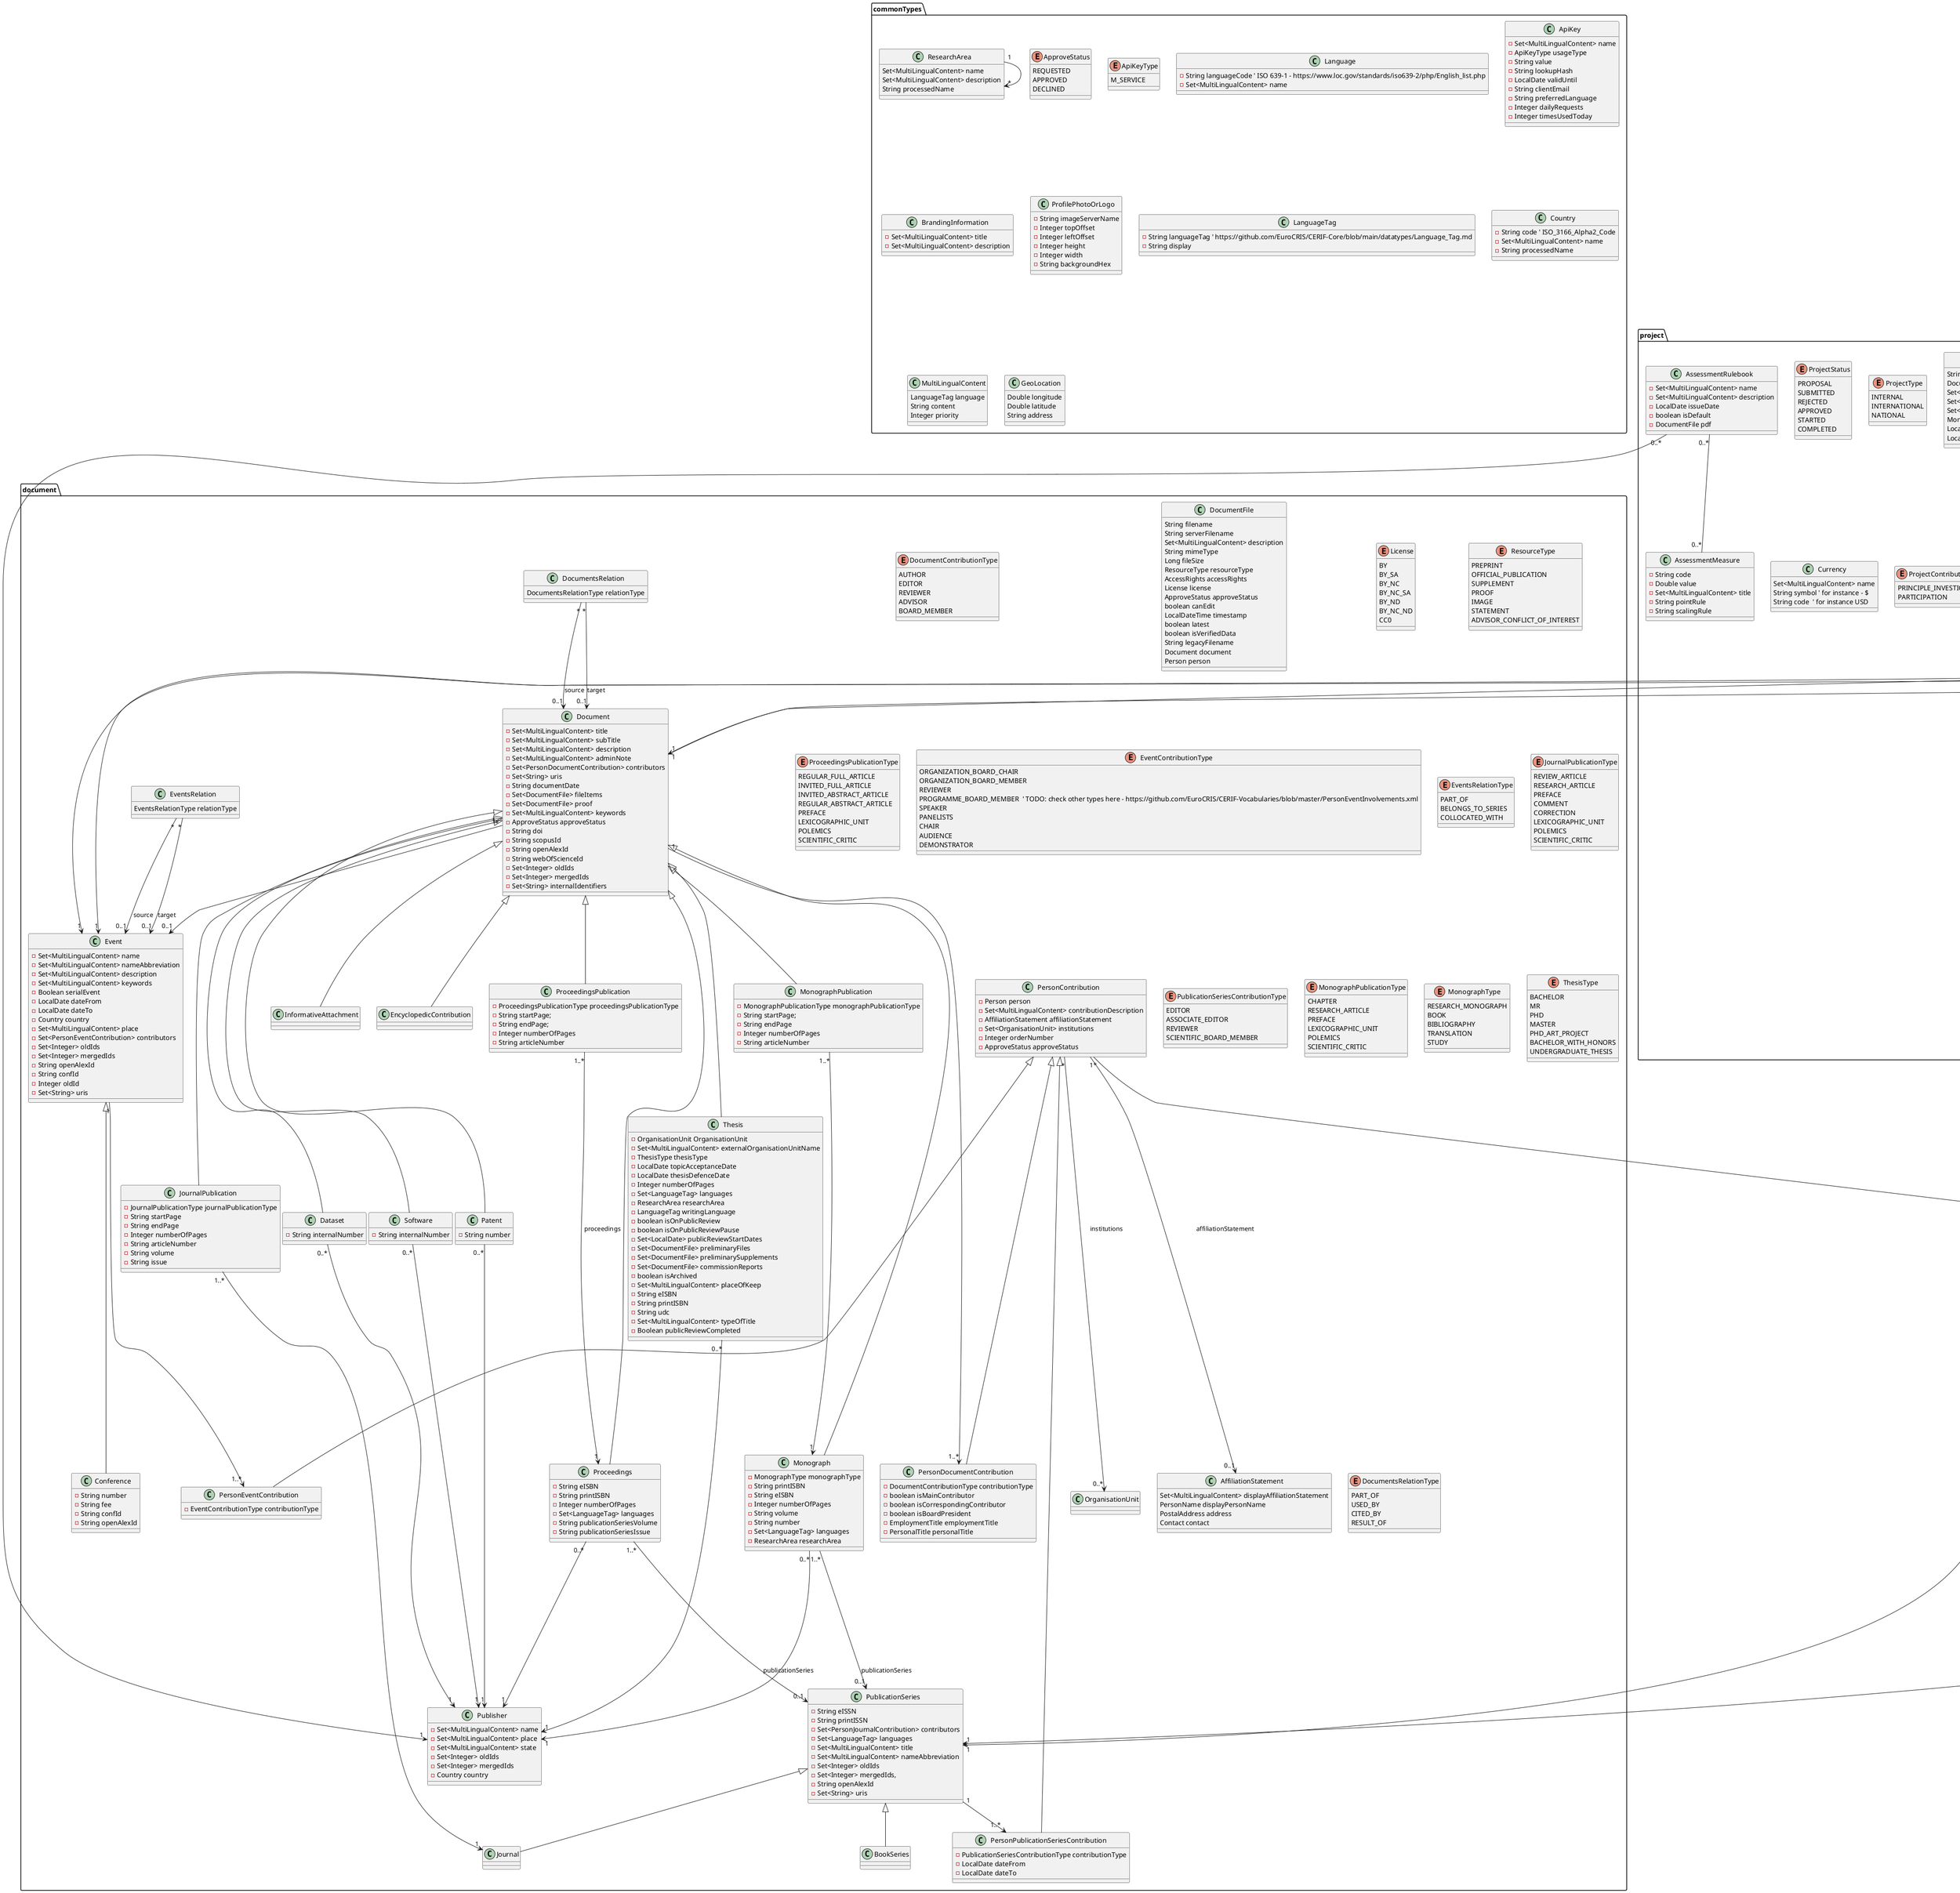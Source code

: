 @startuml teslaris

package commonTypes {

  enum ApproveStatus {
    REQUESTED
    APPROVED
    DECLINED
  }

  enum ApiKeyType {
      M_SERVICE
  }

  class Language {
    -String languageCode ' ISO 639-1 - https://www.loc.gov/standards/iso639-2/php/English_list.php
    -Set<MultiLingualContent> name
  }

  class ApiKey {
    -Set<MultiLingualContent> name
    -ApiKeyType usageType
    -String value
    -String lookupHash
    -LocalDate validUntil
    -String clientEmail
    -String preferredLanguage
    -Integer dailyRequests
    -Integer timesUsedToday
  }

  class BrandingInformation {
    -Set<MultiLingualContent> title
    -Set<MultiLingualContent> description
  }

  class ProfilePhotoOrLogo {
    -String imageServerName
    -Integer topOffset
    -Integer leftOffset
    -Integer height
    -Integer width
    -String backgroundHex
  }

  !startsub Language_Tag
    class LanguageTag {
      -String languageTag ' https://github.com/EuroCRIS/CERIF-Core/blob/main/datatypes/Language_Tag.md
      -String display
    }
  !endsub

  class Country {
    -String code ' ISO_3166_Alpha2_Code
    -Set<MultiLingualContent> name
    -String processedName
  }

  !startsub Multilingual_Content
    class MultiLingualContent {
      LanguageTag language
      String content
      Integer priority
    }
  !endsub

  class GeoLocation {
    Double longitude
    Double latitude
    String address
  }

  class ResearchArea {
    Set<MultiLingualContent> name
    Set<MultiLingualContent> description
    String processedName
  }
  ResearchArea "1" --> "*" ResearchArea
}


package user {
  enum UserRole {
    ADMIN
    RESEARCHER
    INSTITUTIONAL_EDITOR
    COMMISSION
    VICE_DEAN_FOR_SCIENCE
    INSTITUTIONAL_LIBRARIAN
    HEAD_OF_LIBRARY
    PROMOTION_REGISTRY_ADMINISTRATOR
  }

  enum UserNotificationPeriod {
      DAILY
      WEEKLY
      NEVER
  }

  class Privilege {
    -String name
  }

  class Authority {
    -String name
    -Set<Privilege> privileges
  }

  class User {
    -String email
    -String password
    -String note
    -Stirng firstname
    -Stirng lastname
    -boolean locked
    -boolean canTakeRole
    -LanguageTag preferedUILanguage
    -LanguageTag preferredReferenceCataloguingLanguage
    -Authority authority
    -Person person
    -OrganisationUnit OrganisationUnit
    -Commission commission
    -UserNotificationPeriod userNotificationPeriod
  }

  class UserAccountActivation {
    -String activationToken
  }
  UserActivation -> User

  class EmailUpdateRequest {
    -String emailUpdateToken
    -String newEmailAddress
  }
  EmailUpdateRequest -> User

  class RefreshToken {
    -String refreshTokenValue
  }
  RefreshToken -> User
}


package person {

!startsub Person
  class Person {
    -PersonName name
    -Set<PersonName> otherNames
    +String name()
    -Set<Involvement> involvements
    -Set<ExpertiseOrSkill> expertisesAndSkills
    -Set<Prize> prizes
    -Set<MultiLingualContent> biography
    -Set<MultiLingualContent> keyword
    -String apvnt
    -String eCrisId
    -String eNaukaId
    -String orcid
    -String scopusAuthorId
    -String openAlexId
    -String webOfScienceResearcherId
    -Set<Integer> oldIds
    -Set<Integer> mergedIds
    -Set<ResearchArea> researchAreas
    -ApproveStatus approveStatus
  }
!endsub

  class PersonName {
    -String firstname
    -String otherName
    -String lastname
    -LocalDate dateFrom
    -LocalDate dateTo
  }

  class PersonalInfo {
    -LocalDate localBirth
    -String placeOfBrith
    -Sex sex
    -PostalAddress postalAddress
    -Contact contact
  }

  class Contact {
      -String contactEmail
      -String phoneNumber
  }

  class PostalAddress {
     -Country country
     -Set<MultiLingualContent> streetAndNumber
     -Set<MultiLingualContent> city
  }

  class Involvement {
    -LocalDate dateFrom
    -LocalDate dateTo
    -ApproveStatus approveStatus
    -Set<DocumentFile> proofs
    -InvolvementType involvementType
    -Set<MultiLingualContent> affiliationStatement
    ' an entity OrganisationUnit can be linked with Involvement, or it should be only specified in affiliationStatement
    ' it means if I studied in Germany, that institution record wouldn't be created in the database, it will be only specified in affiliationStatement
  }

  enum InvolvementType {
      STUDIED_AT
      COMPLETED_COURSE_AT
      POSTDOC_AT
      MEMBER_OF
      EMPLOYED_AT
      HIRED_BY ' or selfemployed
  }

  Involvement "*" --> "1" Person : personInvolved
  Involvement "*" --> "0..1" OrganisationUnit : organisationUnit


  class Education extends Involvement {
    -Set<MultiLingualContent> thesisTitle
    -Set<MultiLingualContent> title
    -Set<MultiLingualContent> shortTitle
  }

  class Employment extends Involvement {
    -EmploymentPosition employmentPosition
    -Set<MultiLingualContent> role
  }

  enum EmploymentPosition {
    SCIENTIFIC_ADVISOR
    ASSISTANT_TRAINEE
    EXPERT_ASSOCIATE
    ASSISTANT
    SENIOR_EXPERT_ASSOCIATE
    INSTRUCTOR
    EXPERT_ADVISOR
    COLLABORATOR
    SENIOR_INSTRUCTOR
    TEACHER
    TEACHER_OF_FOREIGN_LANGUAGES_AND_SKILLS
    RESEARCHER
    PROFESSOR_ENGINEER_HABILITATED
    ASSISTANT_WITH_MASTER
    ASSISTANT_WITH_MAGISTRATE
    ASSISTANT_WITH_DOCTORATE
    LECTURER
    SENIOR_LECTURER
    PROFESSOR_OF_VOCATIONAL_STUDIES
    ASSISTANT_PROFESSOR
    ASSOCIATE_PROFESSOR
    TEACHING_ASSISTANT
    FULL_PROFESSOR
    PROFESSOR_EMERITUS
    RETIRED_PROFESSOR
    RESEARCH_TRAINEE
    RESEARCH_ASSOCIATE
    SCIENTIFIC_COLLABORATOR
    SENIOR_SCIENTIFIC_COLLABORATOR
    TEACHING_ASSOCIATE
  }

  class Membership extends Involvement {
      -Set<MultiLingualContent> contributionDescription
      -Set<MultiLingualContent> role
  }

  class ExpertiseOrSkill {
    Set<MultiLingualContent> name
    Set<MultiLingualContent> description
    Set<DocumentFile> proofs
  }

  ExpertiseOrSkill "*" --> "1" Person : person

  class LanguageKnowledge extends ExpertiseOrSkill {
      Language language
    '  int speakingLevel
    '  int readingLevel
    '  int writingLevel
  }
  ' the another example of expertise might be usage of some complex piece of equipment

  class Prize {
    Set<MultiLingualContent> title
    Set<MultiLingualContent> description
    Set<DocumentFile> proofs
    LocalDate date
  }

  Prize "*" --> "1" Person : person

  enum Sex {
    MALE
    FEMALE
  }

}

package institution {
  !startsub Organisation_Unit
    class OrganisationUnit {
      -Set<MultiLingualContent> name
      -String nameAbbreviation
      -Set<MultiLingualContent> keyword
      -Set<ResearchArea> researchAreas
      -GeoLocation location
      -ApproveStatus approveStatus
      -Set<Integer> oldIds
      -Set<Integer> mergedIds
      -String scopusAfid
      -String openAlexId
      -String ror
      -Contact contact
      -Set<String> uris
    }
  !endsub

  OrganisationUnitsRelation "*" --> "0..1" OrganisationUnit : sourceOrganisationUnit
  OrganisationUnitsRelation "*" --> "0..1" OrganisationUnit : targetOrganisationUnit

  class InstitutionDefaultSubmissionContent {
    -Set<MultiLingualContent> placeOfKeep
    -Set<MultiLingualContent> typeOfTitle
  }

  InstitutionDefaultSubmissionContent "0..1" --> "1" OrganisationUnit : institution

  class OrganisationUnitsRelation {
    Set<MultiLingualContent> sourceAffiliationStatement
    Set<MultiLingualContent> targetAffiliationStatement
    OrganisationUnitRelationType relationType
    LocalDate dateFrom
    LocalDate dateTo
    ApproveStatus approveStatus
    Set<DocumentFile> proofs
  }

  class OrganisationUnitTrustConfiguration {
    -Boolean trustNewPublications
    -Boolean trustNewPublications
  }
  OrganisationUnitTrustConfiguration --> OrganisationUnit

  enum OrganisationUnitsRelationType {
    BELONGS_TO
    MEMBER_OF
  }

}

package document {

  !startsub Person_Contribution
    enum DocumentContributionType {
      AUTHOR
      EDITOR
      REVIEWER
      ADVISOR
      BOARD_MEMBER
    }
  !endsub

  class Publisher {
    -Set<MultiLingualContent> name
    -Set<MultiLingualContent> place
    -Set<MultiLingualContent> state
    -Set<Integer> oldIds
    -Set<Integer> mergedIds
    -Country country
  }

  !startsub Person_Contribution
    class PersonContribution {
      -Person person
      -Set<MultiLingualContent> contributionDescription
      -AffiliationStatement affiliationStatement
      -Set<OrganisationUnit> institutions
      -Integer orderNumber
      -ApproveStatus approveStatus
      ' TODO: maybe we need here a new enumeration, whether contribution is claimed or not by author
    }

    PersonContribution "*" --> "0..*" OrganisationUnit : institutions
    PersonContribution "*" --> "1" Person : person
    PersonContribution "1" --> "0..1" AffiliationStatement : affiliationStatement
  !endsub

  !startsub Person_Contribution
    class AffiliationStatement {
      Set<MultiLingualContent> displayAffiliationStatement
      PersonName displayPersonName
      PostalAddress address
      Contact contact
    }
  !endsub

  !startsub Person_Document_Contribution
    class PersonDocumentContribution extends PersonContribution {
      -DocumentContributionType contributionType
      -boolean isMainContributor
      -boolean isCorrespondingContributor
      -boolean isBoardPresident
      -EmploymentTitle employmentTitle
      -PersonalTitle personalTitle
    }
  !endsub

  !startsub Person_Contribution
    class DocumentFile {
      String filename
      String serverFilename
      Set<MultiLingualContent> description
      String mimeType
      Long fileSize
      ResourceType resourceType
      AccessRights accessRights
      License license
      ApproveStatus approveStatus
      boolean canEdit
      LocalDateTime timestamp
      boolean latest
      boolean isVerifiedData
      String legacyFilename
      Document document
      Person person
    }
  !endsub

  enum License {
    BY
    BY_SA
    BY_NC
    BY_NC_SA
    BY_ND
    BY_NC_ND
    CC0
  }

  enum ResourceType {
    PREPRINT
    OFFICIAL_PUBLICATION
    SUPPLEMENT
    PROOF
    IMAGE
    STATEMENT
    ADVISOR_CONFLICT_OF_INTEREST
  }

  !startsub Document
    class Document {
      -Set<MultiLingualContent> title
      -Set<MultiLingualContent> subTitle
      -Set<MultiLingualContent> description
      -Set<MultiLingualContent> adminNote
      -Set<PersonDocumentContribution> contributors
      -Set<String> uris
      -String documentDate
      -Set<DocumentFile> fileItems
      -Set<DocumentFile> proof
      -Set<MultiLingualContent> keywords
      -ApproveStatus approveStatus
      -String doi
      -String scopusId
      -String openAlexId
      -String webOfScienceId
      -Set<Integer> oldIds
      -Set<Integer> mergedIds
      -Set<String> internalIdentifiers
    }
  !endsub

  class ProceedingsPublication extends Document {
    -ProceedingsPublicationType proceedingsPublicationType
    -String startPage;
    -String endPage;
    -Integer numberOfPages
    -String articleNumber
  }

  enum ProceedingsPublicationType {
      REGULAR_FULL_ARTICLE
      INVITED_FULL_ARTICLE
      INVITED_ABSTRACT_ARTICLE
      REGULAR_ABSTRACT_ARTICLE
      PREFACE
      LEXICOGRAPHIC_UNIT
      POLEMICS
      SCIENTIFIC_CRITIC
    }

  class Proceedings extends Document {
    -String eISBN
    -String printISBN
    -Integer numberOfPages
    -Set<LanguageTag> languages
    -String publicationSeriesVolume
    -String publicationSeriesIssue
  }

  class Conference extends Event{
    -String number
    -String fee
    -String confId
    -String openAlexId
  }

  !startsub Event
    class Event {
      -Set<MultiLingualContent> name
      -Set<MultiLingualContent> nameAbbreviation
      -Set<MultiLingualContent> description
      -Set<MultiLingualContent> keywords
      -Boolean serialEvent
      -LocalDate dateFrom
      -LocalDate dateTo
      -Country country
      -Set<MultiLingualContent> place
      -Set<PersonEventContribution> contributors
      -Set<Integer> oldIds
      -Set<Integer> mergedIds
      -String openAlexId
      -String confId
      -Integer oldId
      -Set<String> uris
    }
  !endsub

  enum EventContributionType {
     ORGANIZATION_BOARD_CHAIR
     ORGANIZATION_BOARD_MEMBER
     REVIEWER
     PROGRAMME_BOARD_MEMBER  ' TODO: check other types here - https://github.com/EuroCRIS/CERIF-Vocabularies/blob/master/PersonEventInvolvements.xml
     SPEAKER
     PANELISTS
     CHAIR
     AUDIENCE
     DEMONSTRATOR
  }

  class PersonEventContribution extends PersonContribution {
     -EventContributionType contributionType
  }

  EventsRelation "*" --> "0..1" Event : source
  EventsRelation "*" --> "0..1" Event : target

  class EventsRelation {
    EventsRelationType relationType
  }


  enum EventsRelationType {
    PART_OF
' the relation type above is used to link one event which is part of the another event (for instance, workshop at a conference)
    BELONGS_TO_SERIES
' the relation type above is used to link an event occurence (conference, for instance ICIST 2023) with event series (event with data property serialEvent=true, for instance ICIST)
    COLLOCATED_WITH
' the relation type above is used to link two events organized together
  }

  ProceedingsPublication "1..*" --> "1" Proceedings : proceedings
' Proceedings "1..*" --> "1" Conference the relation below should replace this one. However, the conference should have one or more linked proceedings,
' but also any event (for instance plenary presentation is an event which is part of conference) could have linked documents (presentation, dataset, etc.)

  !startsub Document
    Document "*" --> "0..1" Event
    Document "1" --> "1..*" PersonDocumentContribution
  !endsub

  Proceedings "1..*" --> "0..1" PublicationSeries : publicationSeries

  !startsub Journal_Publication
    class JournalPublication extends Document {
      -JournalPublicationType journalPublicationType
      -String startPage
      -String endPage
      -Integer numberOfPages
      -String articleNumber
      -String volume
      -String issue
    }
  !endsub

  enum JournalPublicationType {
      REVIEW_ARTICLE
      RESEARCH_ARTICLE
      PREFACE
      COMMENT
      CORRECTION
      LEXICOGRAPHIC_UNIT
      POLEMICS
      SCIENTIFIC_CRITIC
    }

  class PublicationSeries {
    -String eISSN
    -String printISSN
    -Set<PersonJournalContribution> contributors
    -Set<LanguageTag> languages
    -Set<MultiLingualContent> title
    -Set<MultiLingualContent> nameAbbreviation
    -Set<Integer> oldIds
    -Set<Integer> mergedIds,
    -String openAlexId
    -Set<String> uris
  }

  class Journal extends PublicationSeries {
  }

  class BookSeries extends PublicationSeries {
    ' for instance https://www.springer.com/gp/computer-science/lncs
  }

  class PersonPublicationSeriesContribution extends PersonContribution {
    -PublicationSeriesContributionType contributionType
    -LocalDate dateFrom
    -LocalDate dateTo
  }

  enum PublicationSeriesContributionType {
    EDITOR
    ASSOCIATE_EDITOR
    REVIEWER
    SCIENTIFIC_BOARD_MEMBER
  }

  JournalPublication "1..*" --> "1" Journal

  class MonographPublication extends Document {
    -MonographPublicationType monographPublicationType
    -String startPage;
	-String endPage
    -Integer numberOfPages
    -String articleNumber
  }

  enum MonographPublicationType {
      CHAPTER
      RESEARCH_ARTICLE
      PREFACE
      LEXICOGRAPHIC_UNIT
      POLEMICS
      SCIENTIFIC_CRITIC
    }

  class Monograph extends Document {
    -MonographType monographType
    -String printISBN
    -String eISBN
    -Integer numberOfPages
    -String volume
    ' volume and number are defined only in the case publicationSeries is defined.
    ' We can even model that with link entity PublicationToPublicationSeriesRelation (with volume and number)
    -String number
    -Set<LanguageTag> languages
    -ResearchArea researchArea
  }

  enum MonographType {
        RESEARCH_MONOGRAPH
        BOOK
        BIBLIOGRAPHY
        TRANSLATION
        STUDY
      }

  Monograph "1..*" --> "0..1" PublicationSeries : publicationSeries

  MonographPublication "1..*" --> "1" Monograph

  class Patent extends Document {
    -String number
  }

  class InformativeAttachment extends Document {
  }

  class EncyclopedicContribution extends Document {
  }

  class Thesis extends Document {
    -OrganisationUnit OrganisationUnit
    -Set<MultiLingualContent> externalOrganisationUnitName
    -ThesisType thesisType
    -LocalDate topicAcceptanceDate
    -LocalDate thesisDefenceDate
    -Integer numberOfPages
    -Set<LanguageTag> languages
    -ResearchArea researchArea
    -LanguageTag writingLanguage
    -boolean isOnPublicReview
    -boolean isOnPublicReviewPause
    -Set<LocalDate> publicReviewStartDates
    -Set<DocumentFile> preliminaryFiles
    -Set<DocumentFile> preliminarySupplements
    -Set<DocumentFile> commissionReports
    -boolean isArchived
    -Set<MultiLingualContent> placeOfKeep
    -String eISBN
    -String printISBN
    -String udc
    -Set<MultiLingualContent> typeOfTitle
    -Boolean publicReviewCompleted
  }

  class Dataset extends Document {
    -String internalNumber
  }

  class Software extends Document {
    -String internalNumber
  }

  enum ThesisType {
    BACHELOR
    MR
    PHD
    MASTER
    PHD_ART_PROJECT
    BACHELOR_WITH_HONORS
    UNDERGRADUATE_THESIS
  }

  PublicationSeries "1" --> "1..*" PersonPublicationSeriesContribution
  Event "1" --> "1..*" PersonEventContribution
  Thesis "0..*" --> "1" Publisher
  Monograph "0..*" --> "1" Publisher
  Proceedings "0..*" --> "1" Publisher
  Patent "0..*" --> "1" Publisher
  Dataset "0..*" --> "1" Publisher
  Software "0..*" --> "1" Publisher

  DocumentsRelation "*" --> "0..1" Document : source
  DocumentsRelation "*" --> "0..1" Document : target

  class DocumentsRelation {
    DocumentsRelationType relationType
  }

  enum DocumentsRelationType {
    PART_OF
    USED_BY
    CITED_BY
    RESULT_OF
  }

}

package project {

  class Project {
    Set<MultiLingualContent> name
    Set<MultiLingualContent> description
    Set<MultiLingualContent> nameAbbreviation
    Set<MultiLingualContent> keywords
    Set<MultiLingualContent> adminNote
    Set<String> uris
    Set<PersonProjectContribution> contributors
    Set<ProjectDocument> documents
    LocalDate dateFrom
    LocalDate dateTo
    Set<ProjectStatus> statuses
    ProjectType type
    Set<Funding> fundings
  }

  enum ProjectStatus {
    PROPOSAL
    SUBMITTED
    REJECTED
    APPROVED
    STARTED
    COMPLETED
  }

  enum ProjectType {
    INTERNAL
    INTERNATIONAL
    NATIONAL
  }

  class Funding {
    String fundingNumber
    DocumentFile agreement
    Set<MultiLingualContent> fundingCall
    Set<MultiLingualContent> fundingProgram
    Set<MultiLingualContent> fundingAgency
    MonetaryAmount grant
    LocalDate dateFrom
    LocalDate dateTo
  }

  class MonetaryAmount {
    double amount
    Currency currency
  }

  class Currency {
    Set<MultiLingualContent> name
    String symbol ' for instance - $
    String code  ' for instance USD
  }

  class PersonProjectContribution extends PersonContribution {
    ProjectContributionType contributionType
    LocalDate dateFrom
    LocalDate dateTo
  }

  enum ProjectContributionType {
    PRINCIPLE_INVESTIGATOR
    PARTICIPATION
  }

  ProjectsRelation "*" --> "1" Project : source
  ProjectsRelation "*" --> "1" Project : target

  class ProjectsRelation {
    ProjectsRelationType relationType
    LocalDate dateFrom
    LocalDate dateTo
  }


  enum ProjectsRelationType {
    PART_OF
    RESULT_OF
    PREDECESSOR
  }


  class ProjectDocument {
    Document document
    ProjectDocumentType relationType
  }


  enum ProjectDocumentType {
    REPORT
    RESULT
    USED
  }

  class AssessmentRulebook {
    -Set<MultiLingualContent> name
    -Set<MultiLingualContent> description
    -LocalDate issueDate
    -boolean isDefault
    -DocumentFile pdf
  }

  AssessmentRulebook "0..*" --> "1" Publisher

  AssessmentRulebook "0..*" -- "0..*" AssessmentMeasure

  class AssessmentMeasure {
    -String code
    ' M28b
    ' M22
    -Double value
    ' 2.5
    -Set<MultiLingualContent> title
    ' examples of Serbian rule book:
    ' Uređivanje istaknutog međunarodnog naučnog   M28b  2,5  2,5  2,5  2,5  časopisa (gost urednik) ili publikacije sa monografskim delima kategorije M14
    ' Autor rada u istaknutom međunarodnom časopisu
    -String pointRule
    -String scalingRule
  }

  class AssessmentClassification {
    -String code
    ' international journal
    ' leading international journal
    -Set<MultiLingualContent> title
    -String formalDescriptionOfRule
    ' rule is based on indicators and commission properties
    -Set<ApplicableEntityType> applicableTypes
  }

  enum ApplicableEntityType {
    MONOGRAPH
    EVENT
    DOCUMENT
    PERSON
    ORGANISATION_UNIT
    PUBLICATION_SERIES
    ALL
  }

  class Commission {
    MultiLingualContent description
    ' it might be description of the commission goal, for instance comission for promotion to higher position, or Faculty of Sciences commission, or national/Serbian ministry of science commission
    -Set<String> sources
    -LocalDate assessmentDateFrom
    -LocalDate assessmentDateTo
    -Set<Document> documentsForAssessment
    -Set<Person> personsForAssessment
    -Set<OrganisationUnit> organisationUnitsForAssessment
    -String formalDescriptionOfRule
    ' it additionally defining rules for automatic determination of assessment classification, for instance all research areas are taken into account and the best classification is taken into account
    ' we should consider whether researchAreas (inherited from OrganisationUnit), sources, assessmentDateFrom and assessmentDateTo can be specified through formal description
  }

  Commission "0..1 sourceCommission" --> "0..* relations" CommissionRelation

  class CommissionRelation {
    -ResultClaculationMethod resultCalculationMethod
    -Integer priority
  }

  CommissionRelation "0..*" --> "0..* targetCommission" Commission

  class CommissionReport {
    -String reportFileName
  }

  CommissionReport "0..*" --> "1" Commission

  class EntityAssessmentClassification {
    -LocalDateTime timestamp
    -Boolean manual
    -Integer classificationYear
  }

  EntityAssessmentClassification "0..*" --> "1" Commission
  EntityAssessmentClassification "0..*" --> "1" AssessmentClassification

  class DocumentAssessmentClassification extends EntityAssessmentClassification {
  }

  DocumentAssessmentClassification "0..*" --> "1" Document

  class EventAssessmentClassification extends EntityAssessmentClassification {
  }

  EventAssessmentClassification "0..*" --> "1" Event

  class PublicationSeriesAssessmentClassification extends EntityAssessmentClassification {
  }

  PublicationSeriesAssessmentClassification "0..*" --> "1" PublicationSeries

  class PersonAssessmentClassification extends EntityAssessmentClassification {
  }

  PersonAssessmentClassification "0..*" --> "1" Person

  class OrganisationUnitAssessmentClassification extends EntityAssessmentClassification {
  }

  OrganisationUnitAssessmentClassification "0..*" --> "1" OrganisationUnit

  class Indicator {
    -String code
    -Set<MultiLingualContent> title
    ' h-index
    ' two years impact factor (numeric value in PublicationSeries_Indicator - 1.138)
    ' two years impact factor position (number value in PublicationSeries_Indicator - 56, meaning a journal is 56th in the list according to two years impact factor )
    ' two years impact factor fraction (number value in PublicationSeries_Indicator - 0.17, meaning a journal belongs to 17% of the best journals in a research field)
    ' AMS journal (boolean value in PublicationSeries_Indicator, true - journal belongs to AMS list, false - not belongs to the list)
    ' etc.
    -Set<MultiLingualContent> description
    -AccessLevel accessLevel
    -Set<ApplicableEntityType> applicableTypes
    -IndicatorContentType contentType
  }

  class ExternalIndicatorConfiguration {
    -Boolean showAltmetric
    -Boolean showDimensions
    -Boolean showOpenCitations
    -Boolean showPlumX
    -Boolean showUnpaywall
  }

  ExternalIndicatorConfiguration "0..1" --> "1" OrganisationUnit

  enum AccessLevel {
    OPEN
    CLOSED
    ADMIN_ONLY
  }

  enum IndicatorContentType {
    TEXT
    BOOL
    NUMBER
    ANYTHING
  }

  enum ApplicableEntityType {
    MONOGRAPH
    EVENT
    DOCUMENT
    PERSON
    ORGANISATION_UNIT
    PUBLICATION_SERIES
    ALL
  }

  class EntityIndicator {
    -Double numericValue
    -Boolean booleanValue
    -String textualValue
    -LocalDateTime timestamp
    -EntityIndicatorSource source
    -LocalDate fromDate
    -LocalDate toDate
    -Set<DocumentFile> proofs
    -Set<String> urls
  }

  EntityIndicator "0..*" --> "1" Indicator
  EntityIndicator "0..*" --> "0" User
  ' in some cases there won't be user, such as when performing automatic import of journal impact factors from external source

  enum EntityIndicatorSource {
    MANUAL
    WEB_OF_SCIENCE
    SCIMAGO
    ERIH_PLUS
    MKS_SLAVISTS
  }

  class DocumentIndicator extends EntityIndicator {
  }

  DocumentIndicator "0..*" --> "1" Document


  class EventIndicator extends EntityIndicator {
  }

  EventIndicator "0..*" --> "1" Event

  class PublicationSeriesIndicator extends EntityIndicator {
    -String categoryIdentifier
    -String edition
  }

  PublicationSeriesIndicator "0..*" --> "1" PublicationSeries

  class PersonIndicator extends EntityIndicator {
  }

  PersonIndicator "0..*" --> "1" Person

  class OrganisationUnitIndicator extends EntityIndicator {
  }

  OrganisationUnitIndicator "0..*" --> "1" OrganisationUnit

}

@enduml
